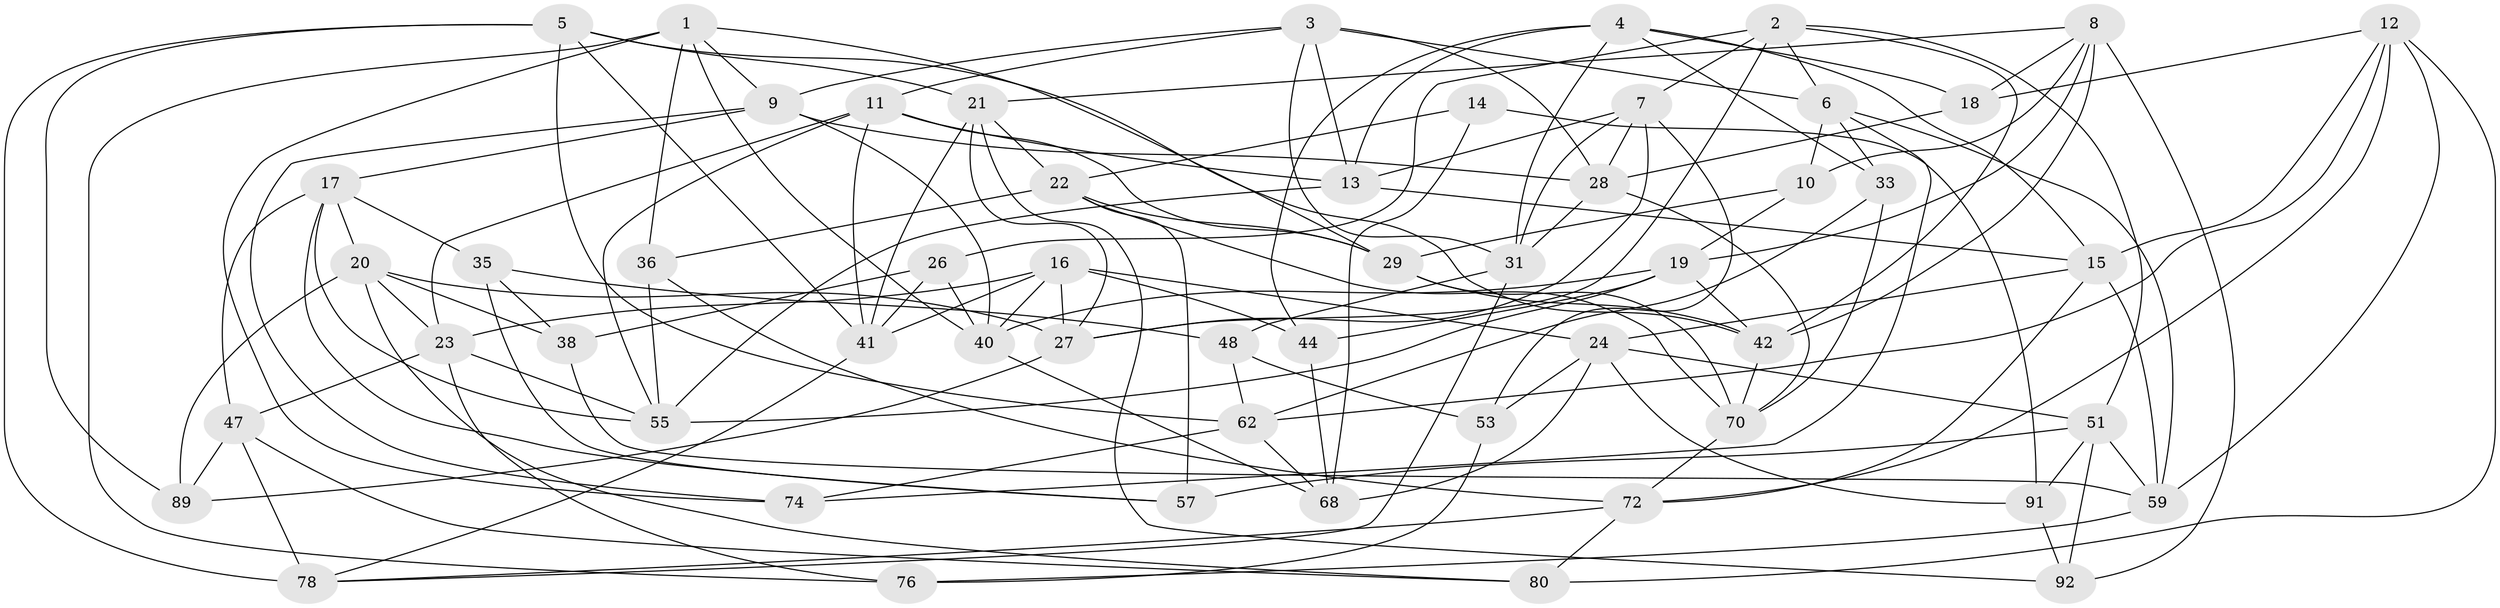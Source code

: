 // original degree distribution, {4: 1.0}
// Generated by graph-tools (version 1.1) at 2025/42/03/06/25 10:42:23]
// undirected, 55 vertices, 145 edges
graph export_dot {
graph [start="1"]
  node [color=gray90,style=filled];
  1 [super="+49"];
  2 [super="+67"];
  3 [super="+39"];
  4 [super="+50"];
  5 [super="+82"];
  6 [super="+34"];
  7 [super="+66"];
  8 [super="+32"];
  9 [super="+64"];
  10;
  11 [super="+45"];
  12 [super="+73"];
  13 [super="+85"];
  14;
  15 [super="+58"];
  16 [super="+52"];
  17 [super="+46"];
  18;
  19 [super="+63"];
  20 [super="+61"];
  21 [super="+25"];
  22 [super="+30"];
  23 [super="+75"];
  24 [super="+43"];
  26;
  27 [super="+90"];
  28 [super="+81"];
  29 [super="+37"];
  31 [super="+84"];
  33;
  35;
  36;
  38;
  40 [super="+54"];
  41 [super="+79"];
  42 [super="+65"];
  44;
  47 [super="+56"];
  48;
  51 [super="+71"];
  53;
  55 [super="+60"];
  57;
  59 [super="+77"];
  62 [super="+69"];
  68 [super="+83"];
  70 [super="+88"];
  72 [super="+87"];
  74;
  76;
  78 [super="+86"];
  80;
  89;
  91;
  92;
  1 -- 36;
  1 -- 9;
  1 -- 76;
  1 -- 74;
  1 -- 29;
  1 -- 40;
  2 -- 7;
  2 -- 6;
  2 -- 42;
  2 -- 26;
  2 -- 51;
  2 -- 27;
  3 -- 13;
  3 -- 28;
  3 -- 31;
  3 -- 6;
  3 -- 9;
  3 -- 11;
  4 -- 44;
  4 -- 18;
  4 -- 33;
  4 -- 31;
  4 -- 15;
  4 -- 13;
  5 -- 89;
  5 -- 41;
  5 -- 62;
  5 -- 42;
  5 -- 78;
  5 -- 21;
  6 -- 74;
  6 -- 10;
  6 -- 33;
  6 -- 59;
  7 -- 53;
  7 -- 31;
  7 -- 28;
  7 -- 13;
  7 -- 27;
  8 -- 19;
  8 -- 42;
  8 -- 10;
  8 -- 18;
  8 -- 92;
  8 -- 21;
  9 -- 74;
  9 -- 40;
  9 -- 28;
  9 -- 17;
  10 -- 19;
  10 -- 29;
  11 -- 41;
  11 -- 23;
  11 -- 13;
  11 -- 29;
  11 -- 55;
  12 -- 62;
  12 -- 80;
  12 -- 72;
  12 -- 18;
  12 -- 15;
  12 -- 59;
  13 -- 15;
  13 -- 55;
  14 -- 91;
  14 -- 22;
  14 -- 68 [weight=2];
  15 -- 59;
  15 -- 72;
  15 -- 24;
  16 -- 24;
  16 -- 23;
  16 -- 40;
  16 -- 27;
  16 -- 44;
  16 -- 41;
  17 -- 20;
  17 -- 35;
  17 -- 55;
  17 -- 57;
  17 -- 47;
  18 -- 28;
  19 -- 40;
  19 -- 44;
  19 -- 55;
  19 -- 42;
  20 -- 80;
  20 -- 89;
  20 -- 38;
  20 -- 23;
  20 -- 27;
  21 -- 92;
  21 -- 22;
  21 -- 41;
  21 -- 27;
  22 -- 57;
  22 -- 36;
  22 -- 29;
  22 -- 70;
  23 -- 76;
  23 -- 55;
  23 -- 47;
  24 -- 91;
  24 -- 68;
  24 -- 53;
  24 -- 51;
  26 -- 40;
  26 -- 38;
  26 -- 41;
  27 -- 89;
  28 -- 31;
  28 -- 70;
  29 -- 42;
  29 -- 70;
  31 -- 48;
  31 -- 78;
  33 -- 62;
  33 -- 70;
  35 -- 57;
  35 -- 38;
  35 -- 48;
  36 -- 55;
  36 -- 72;
  38 -- 59;
  40 -- 68;
  41 -- 78;
  42 -- 70;
  44 -- 68;
  47 -- 80;
  47 -- 89;
  47 -- 78 [weight=2];
  48 -- 53;
  48 -- 62;
  51 -- 92;
  51 -- 59;
  51 -- 57;
  51 -- 91;
  53 -- 76;
  59 -- 76;
  62 -- 74;
  62 -- 68;
  70 -- 72;
  72 -- 80;
  72 -- 78;
  91 -- 92;
}
